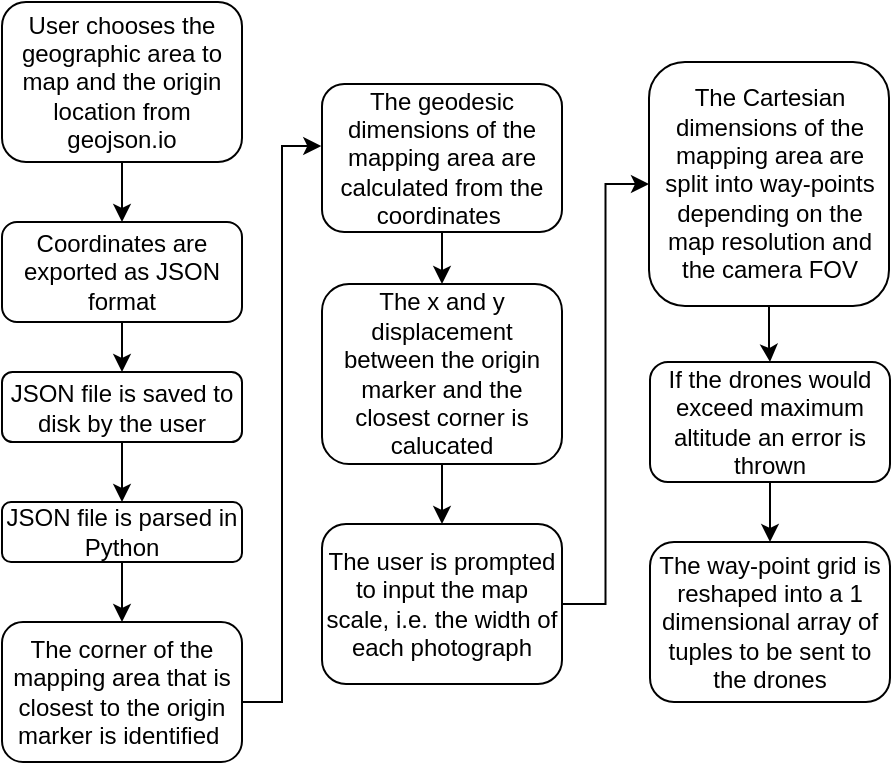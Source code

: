 <mxfile version="13.1.3" type="github">
  <diagram id="C5RBs43oDa-KdzZeNtuy" name="Page-1">
    <mxGraphModel dx="976" dy="588" grid="1" gridSize="10" guides="1" tooltips="1" connect="1" arrows="1" fold="1" page="1" pageScale="1" pageWidth="827" pageHeight="1169" math="0" shadow="0">
      <root>
        <mxCell id="WIyWlLk6GJQsqaUBKTNV-0" />
        <mxCell id="WIyWlLk6GJQsqaUBKTNV-1" parent="WIyWlLk6GJQsqaUBKTNV-0" />
        <mxCell id="fS-ynWCsagPW3UtlBj-9-0" style="edgeStyle=orthogonalEdgeStyle;rounded=0;orthogonalLoop=1;jettySize=auto;html=1;exitX=0.5;exitY=1;exitDx=0;exitDy=0;entryX=0.5;entryY=0;entryDx=0;entryDy=0;" parent="WIyWlLk6GJQsqaUBKTNV-1" source="WIyWlLk6GJQsqaUBKTNV-3" target="WIyWlLk6GJQsqaUBKTNV-7" edge="1">
          <mxGeometry relative="1" as="geometry" />
        </mxCell>
        <mxCell id="WIyWlLk6GJQsqaUBKTNV-3" value="User chooses the geographic area to map and the origin location from geojson.io" style="rounded=1;whiteSpace=wrap;html=1;fontSize=12;glass=0;strokeWidth=1;shadow=0;" parent="WIyWlLk6GJQsqaUBKTNV-1" vertex="1">
          <mxGeometry x="30" y="20" width="120" height="80" as="geometry" />
        </mxCell>
        <mxCell id="fS-ynWCsagPW3UtlBj-9-2" value="" style="edgeStyle=orthogonalEdgeStyle;rounded=0;orthogonalLoop=1;jettySize=auto;html=1;" parent="WIyWlLk6GJQsqaUBKTNV-1" source="WIyWlLk6GJQsqaUBKTNV-7" target="fS-ynWCsagPW3UtlBj-9-1" edge="1">
          <mxGeometry relative="1" as="geometry" />
        </mxCell>
        <mxCell id="WIyWlLk6GJQsqaUBKTNV-7" value="Coordinates are exported as JSON format" style="rounded=1;whiteSpace=wrap;html=1;fontSize=12;glass=0;strokeWidth=1;shadow=0;" parent="WIyWlLk6GJQsqaUBKTNV-1" vertex="1">
          <mxGeometry x="30" y="130" width="120" height="50" as="geometry" />
        </mxCell>
        <mxCell id="fS-ynWCsagPW3UtlBj-9-14" style="edgeStyle=orthogonalEdgeStyle;rounded=0;orthogonalLoop=1;jettySize=auto;html=1;exitX=0.5;exitY=1;exitDx=0;exitDy=0;entryX=0.5;entryY=0;entryDx=0;entryDy=0;" parent="WIyWlLk6GJQsqaUBKTNV-1" source="fS-ynWCsagPW3UtlBj-9-1" target="WIyWlLk6GJQsqaUBKTNV-12" edge="1">
          <mxGeometry relative="1" as="geometry" />
        </mxCell>
        <mxCell id="fS-ynWCsagPW3UtlBj-9-1" value="JSON file is saved to disk by the user" style="rounded=1;whiteSpace=wrap;html=1;fontSize=12;glass=0;strokeWidth=1;shadow=0;" parent="WIyWlLk6GJQsqaUBKTNV-1" vertex="1">
          <mxGeometry x="30" y="205" width="120" height="35" as="geometry" />
        </mxCell>
        <mxCell id="fS-ynWCsagPW3UtlBj-9-22" style="edgeStyle=orthogonalEdgeStyle;rounded=0;orthogonalLoop=1;jettySize=auto;html=1;exitX=0.5;exitY=1;exitDx=0;exitDy=0;entryX=0.5;entryY=0;entryDx=0;entryDy=0;" parent="WIyWlLk6GJQsqaUBKTNV-1" source="WIyWlLk6GJQsqaUBKTNV-12" target="fS-ynWCsagPW3UtlBj-9-4" edge="1">
          <mxGeometry relative="1" as="geometry" />
        </mxCell>
        <mxCell id="WIyWlLk6GJQsqaUBKTNV-12" value="JSON file is parsed in Python" style="rounded=1;whiteSpace=wrap;html=1;fontSize=12;glass=0;strokeWidth=1;shadow=0;" parent="WIyWlLk6GJQsqaUBKTNV-1" vertex="1">
          <mxGeometry x="30" y="270" width="120" height="30" as="geometry" />
        </mxCell>
        <mxCell id="fS-ynWCsagPW3UtlBj-9-4" value="The corner of the mapping area that is closest to the origin marker is identified&amp;nbsp;" style="rounded=1;whiteSpace=wrap;html=1;fontSize=12;glass=0;strokeWidth=1;shadow=0;" parent="WIyWlLk6GJQsqaUBKTNV-1" vertex="1">
          <mxGeometry x="30" y="330" width="120" height="70" as="geometry" />
        </mxCell>
        <mxCell id="fS-ynWCsagPW3UtlBj-9-46" style="edgeStyle=orthogonalEdgeStyle;rounded=0;orthogonalLoop=1;jettySize=auto;html=1;entryX=-0.003;entryY=0.419;entryDx=0;entryDy=0;entryPerimeter=0;" parent="WIyWlLk6GJQsqaUBKTNV-1" target="fS-ynWCsagPW3UtlBj-9-8" edge="1">
          <mxGeometry relative="1" as="geometry">
            <mxPoint x="150" y="370" as="sourcePoint" />
            <Array as="points">
              <mxPoint x="170" y="370" />
              <mxPoint x="170" y="92" />
            </Array>
          </mxGeometry>
        </mxCell>
        <mxCell id="fS-ynWCsagPW3UtlBj-9-24" style="edgeStyle=orthogonalEdgeStyle;rounded=0;orthogonalLoop=1;jettySize=auto;html=1;exitX=0.5;exitY=1;exitDx=0;exitDy=0;entryX=0.5;entryY=0;entryDx=0;entryDy=0;" parent="WIyWlLk6GJQsqaUBKTNV-1" source="fS-ynWCsagPW3UtlBj-9-8" target="fS-ynWCsagPW3UtlBj-9-10" edge="1">
          <mxGeometry relative="1" as="geometry" />
        </mxCell>
        <mxCell id="fS-ynWCsagPW3UtlBj-9-8" value="The geodesic dimensions of the mapping area are calculated from the coordinates&amp;nbsp;" style="rounded=1;whiteSpace=wrap;html=1;fontSize=12;glass=0;strokeWidth=1;shadow=0;" parent="WIyWlLk6GJQsqaUBKTNV-1" vertex="1">
          <mxGeometry x="190" y="61" width="120" height="74" as="geometry" />
        </mxCell>
        <mxCell id="fS-ynWCsagPW3UtlBj-9-25" style="edgeStyle=orthogonalEdgeStyle;rounded=0;orthogonalLoop=1;jettySize=auto;html=1;exitX=0.5;exitY=1;exitDx=0;exitDy=0;entryX=0.5;entryY=0;entryDx=0;entryDy=0;" parent="WIyWlLk6GJQsqaUBKTNV-1" source="fS-ynWCsagPW3UtlBj-9-10" edge="1">
          <mxGeometry relative="1" as="geometry">
            <mxPoint x="250" y="281" as="targetPoint" />
          </mxGeometry>
        </mxCell>
        <mxCell id="fS-ynWCsagPW3UtlBj-9-10" value="The x and y displacement between the origin marker and the closest corner is calucated" style="rounded=1;whiteSpace=wrap;html=1;fontSize=12;glass=0;strokeWidth=1;shadow=0;" parent="WIyWlLk6GJQsqaUBKTNV-1" vertex="1">
          <mxGeometry x="190" y="161" width="120" height="90" as="geometry" />
        </mxCell>
        <mxCell id="fS-ynWCsagPW3UtlBj-9-50" style="edgeStyle=orthogonalEdgeStyle;rounded=0;orthogonalLoop=1;jettySize=auto;html=1;exitX=1;exitY=0.5;exitDx=0;exitDy=0;entryX=0;entryY=0.5;entryDx=0;entryDy=0;" parent="WIyWlLk6GJQsqaUBKTNV-1" source="fS-ynWCsagPW3UtlBj-9-18" target="fS-ynWCsagPW3UtlBj-9-27" edge="1">
          <mxGeometry relative="1" as="geometry" />
        </mxCell>
        <mxCell id="fS-ynWCsagPW3UtlBj-9-18" value="The user is prompted to input the map scale, i.e. the width of each photograph" style="rounded=1;whiteSpace=wrap;html=1;fontSize=12;glass=0;strokeWidth=1;shadow=0;" parent="WIyWlLk6GJQsqaUBKTNV-1" vertex="1">
          <mxGeometry x="190" y="281" width="120" height="80" as="geometry" />
        </mxCell>
        <mxCell id="fS-ynWCsagPW3UtlBj-9-30" value="" style="edgeStyle=orthogonalEdgeStyle;rounded=0;orthogonalLoop=1;jettySize=auto;html=1;" parent="WIyWlLk6GJQsqaUBKTNV-1" source="fS-ynWCsagPW3UtlBj-9-27" target="fS-ynWCsagPW3UtlBj-9-29" edge="1">
          <mxGeometry relative="1" as="geometry" />
        </mxCell>
        <mxCell id="fS-ynWCsagPW3UtlBj-9-27" value="The Cartesian dimensions of the mapping area are split into way-points depending on the map resolution and the camera FOV" style="rounded=1;whiteSpace=wrap;html=1;fontSize=12;glass=0;strokeWidth=1;shadow=0;" parent="WIyWlLk6GJQsqaUBKTNV-1" vertex="1">
          <mxGeometry x="353.5" y="50" width="120" height="122" as="geometry" />
        </mxCell>
        <mxCell id="fS-ynWCsagPW3UtlBj-9-39" value="" style="edgeStyle=orthogonalEdgeStyle;rounded=0;orthogonalLoop=1;jettySize=auto;html=1;" parent="WIyWlLk6GJQsqaUBKTNV-1" source="fS-ynWCsagPW3UtlBj-9-29" edge="1">
          <mxGeometry relative="1" as="geometry">
            <mxPoint x="414" y="290" as="targetPoint" />
          </mxGeometry>
        </mxCell>
        <mxCell id="fS-ynWCsagPW3UtlBj-9-29" value="If the drones would exceed maximum altitude an error is thrown" style="rounded=1;whiteSpace=wrap;html=1;fontSize=12;glass=0;strokeWidth=1;shadow=0;" parent="WIyWlLk6GJQsqaUBKTNV-1" vertex="1">
          <mxGeometry x="354" y="200" width="120" height="60" as="geometry" />
        </mxCell>
        <mxCell id="fS-ynWCsagPW3UtlBj-9-40" value="The way-point grid is reshaped into a 1 dimensional array of tuples to be sent to the drones" style="rounded=1;whiteSpace=wrap;html=1;fontSize=12;glass=0;strokeWidth=1;shadow=0;" parent="WIyWlLk6GJQsqaUBKTNV-1" vertex="1">
          <mxGeometry x="354" y="290" width="120" height="80" as="geometry" />
        </mxCell>
      </root>
    </mxGraphModel>
  </diagram>
</mxfile>
